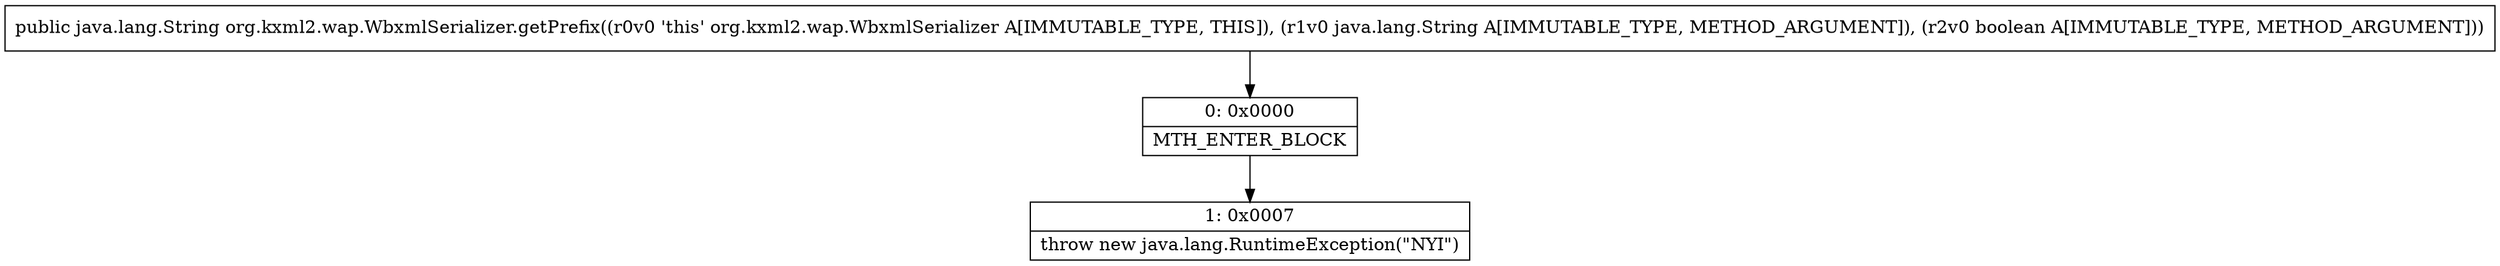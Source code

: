 digraph "CFG fororg.kxml2.wap.WbxmlSerializer.getPrefix(Ljava\/lang\/String;Z)Ljava\/lang\/String;" {
Node_0 [shape=record,label="{0\:\ 0x0000|MTH_ENTER_BLOCK\l}"];
Node_1 [shape=record,label="{1\:\ 0x0007|throw new java.lang.RuntimeException(\"NYI\")\l}"];
MethodNode[shape=record,label="{public java.lang.String org.kxml2.wap.WbxmlSerializer.getPrefix((r0v0 'this' org.kxml2.wap.WbxmlSerializer A[IMMUTABLE_TYPE, THIS]), (r1v0 java.lang.String A[IMMUTABLE_TYPE, METHOD_ARGUMENT]), (r2v0 boolean A[IMMUTABLE_TYPE, METHOD_ARGUMENT])) }"];
MethodNode -> Node_0;
Node_0 -> Node_1;
}

